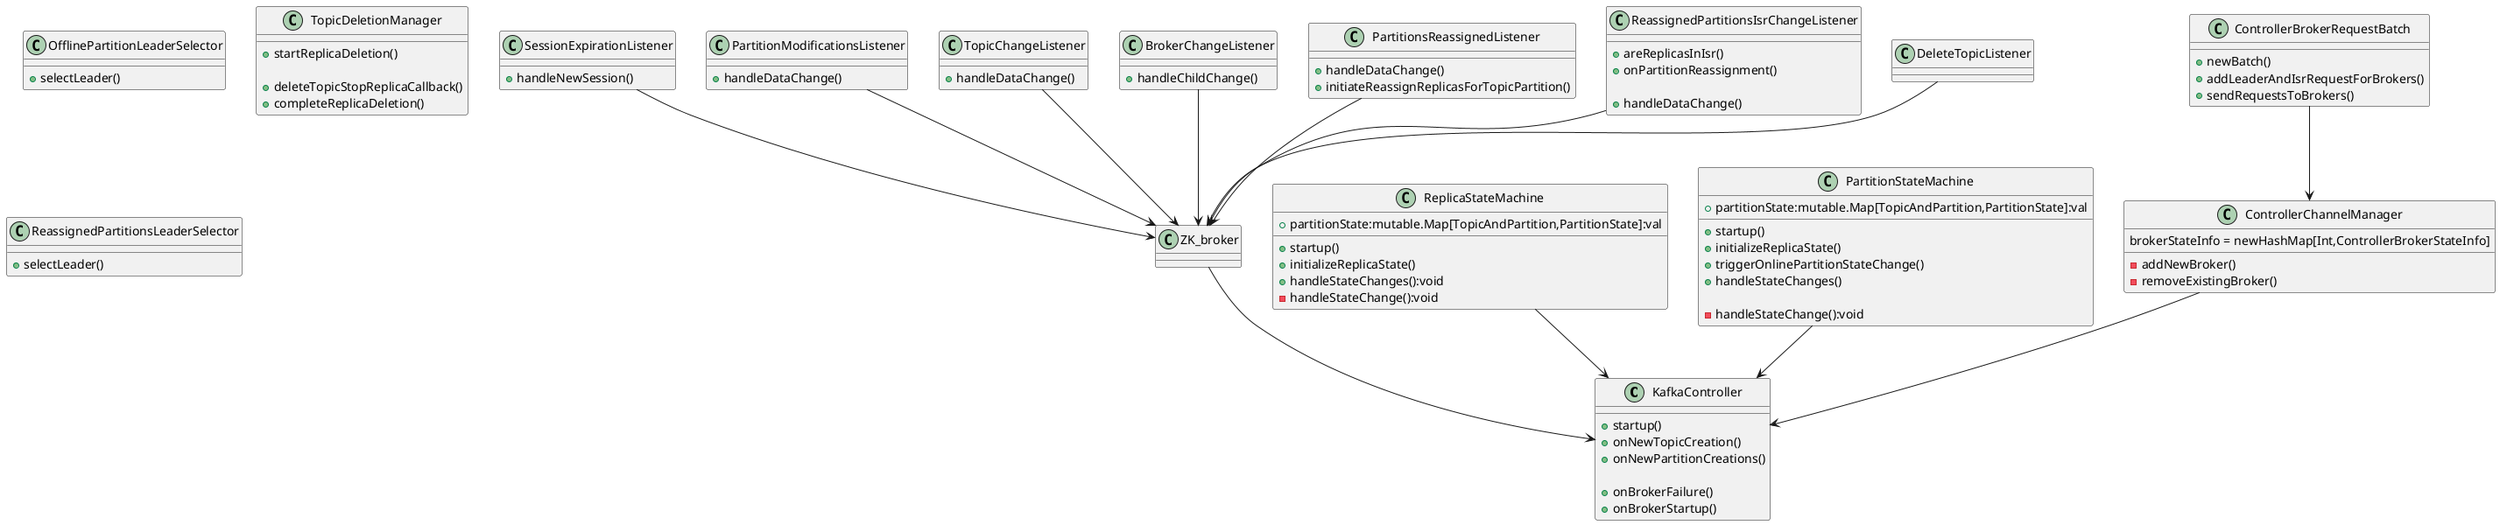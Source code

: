 @startuml
class KafkaController {
    
    +startup()
    +onNewTopicCreation()
    +onNewPartitionCreations()

    +onBrokerFailure()
    +onBrokerStartup()

}

class ZK_broker

class SessionExpirationListener{
    +handleNewSession()
}

class OfflinePartitionLeaderSelector{
    +selectLeader()
}

class ReplicaStateMachine{
    +partitionState:mutable.Map[TopicAndPartition,PartitionState]:val

    +startup()
    +initializeReplicaState()
    +handleStateChanges():void
    -handleStateChange():void
    
}

class PartitionStateMachine{
    +partitionState:mutable.Map[TopicAndPartition,PartitionState]:val

    +startup()
    +initializeReplicaState()
    +triggerOnlinePartitionStateChange()
    +handleStateChanges()

    -handleStateChange():void
}

class TopicDeletionManager{
    +startReplicaDeletion()
    ' 开始删除，发送stopreplica请求

    +deleteTopicStopReplicaCallback()
    ' 处理发送StopReplicaResponse后的响应
    +completeReplicaDeletion()
    ' 完成删除
}

class PartitionModificationsListener{
    +handleDataChange()
}

class TopicChangeListener{
    +handleDataChange()
}

class BrokerChangeListener{
    +handleChildChange()
}

class PartitionsReassignedListener{
    +handleDataChange()
    +initiateReassignReplicasForTopicPartition()
}

class ReassignedPartitionsIsrChangeListener{
    +areReplicasInIsr()
    +onPartitionReassignment()

    +handleDataChange()
}

class ReassignedPartitionsLeaderSelector{
    +selectLeader()
}

class DeleteTopicListener

' 控制器网络通道管理器
class ControllerChannelManager{
    brokerStateInfo = newHashMap[Int,ControllerBrokerStateInfo]

    -addNewBroker()
    -removeExistingBroker()
}

' 控制器以批量方式发送请求给代理节点
class ControllerBrokerRequestBatch{
    +newBatch()
    +addLeaderAndIsrRequestForBrokers()
    +sendRequestsToBrokers()
}

PartitionModificationsListener --> ZK_broker
SessionExpirationListener --> ZK_broker
TopicChangeListener --> ZK_broker
BrokerChangeListener --> ZK_broker
PartitionsReassignedListener --> ZK_broker
ReassignedPartitionsIsrChangeListener --> ZK_broker
DeleteTopicListener --> ZK_broker

ZK_broker --> KafkaController
ReplicaStateMachine --> KafkaController
PartitionStateMachine --> KafkaController

ControllerBrokerRequestBatch --> ControllerChannelManager

ControllerChannelManager --> KafkaController

@enduml